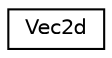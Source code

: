 digraph "Graphical Class Hierarchy"
{
  edge [fontname="Helvetica",fontsize="10",labelfontname="Helvetica",labelfontsize="10"];
  node [fontname="Helvetica",fontsize="10",shape=record];
  rankdir="LR";
  Node0 [label="Vec2d",height=0.2,width=0.4,color="black", fillcolor="white", style="filled",URL="$classVec2d.html"];
}
